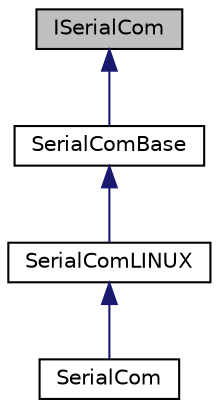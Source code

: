 digraph "ISerialCom"
{
 // LATEX_PDF_SIZE
  edge [fontname="Helvetica",fontsize="10",labelfontname="Helvetica",labelfontsize="10"];
  node [fontname="Helvetica",fontsize="10",shape=record];
  Node1 [label="ISerialCom",height=0.2,width=0.4,color="black", fillcolor="grey75", style="filled", fontcolor="black",tooltip=" "];
  Node1 -> Node2 [dir="back",color="midnightblue",fontsize="10",style="solid"];
  Node2 [label="SerialComBase",height=0.2,width=0.4,color="black", fillcolor="white", style="filled",URL="$classSerialComBase.html",tooltip=" "];
  Node2 -> Node3 [dir="back",color="midnightblue",fontsize="10",style="solid"];
  Node3 [label="SerialComLINUX",height=0.2,width=0.4,color="black", fillcolor="white", style="filled",URL="$classSerialComLINUX.html",tooltip=" "];
  Node3 -> Node4 [dir="back",color="midnightblue",fontsize="10",style="solid"];
  Node4 [label="SerialCom",height=0.2,width=0.4,color="black", fillcolor="white", style="filled",URL="$classSerialCom.html",tooltip="Interface for a serial connection via serial port. The implementation of this communication requires ..."];
}
